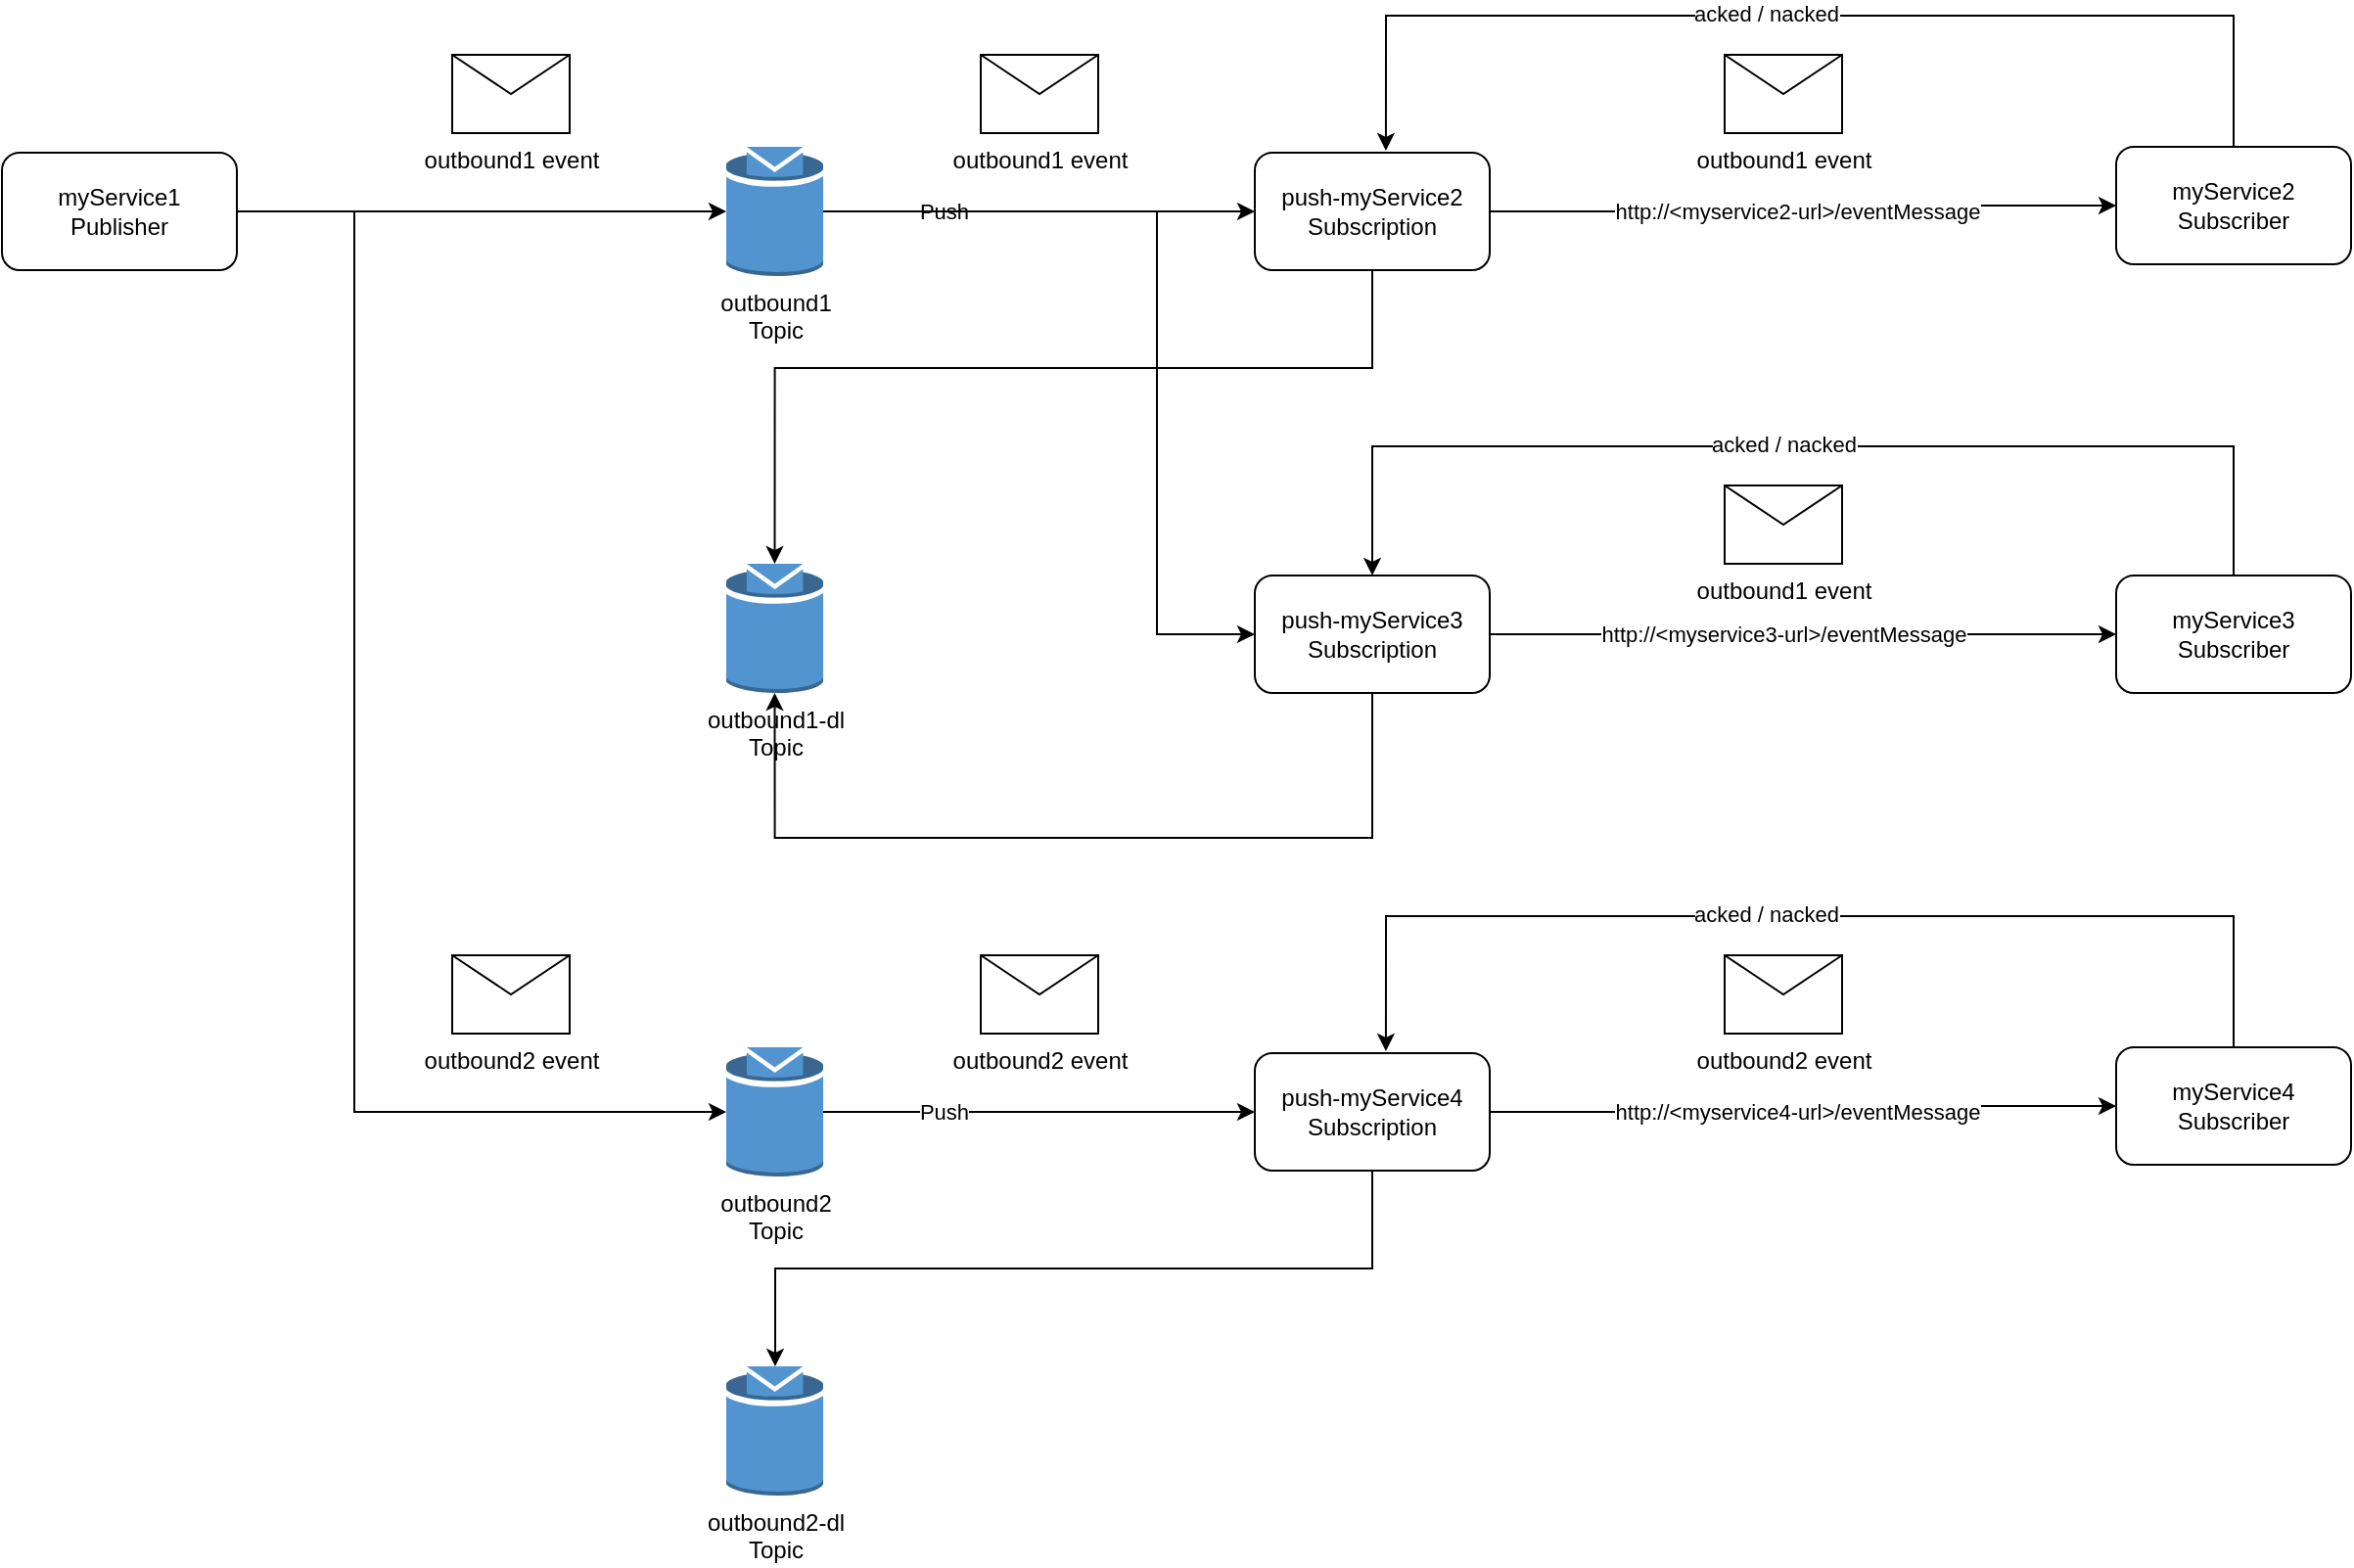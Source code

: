 <mxfile version="23.1.5" type="device">
  <diagram name="Page-1" id="qNM_hamw8VZ7cXVjBSwP">
    <mxGraphModel dx="1909" dy="1129" grid="1" gridSize="10" guides="1" tooltips="1" connect="1" arrows="1" fold="1" page="1" pageScale="1" pageWidth="2500" pageHeight="1000" math="0" shadow="0">
      <root>
        <mxCell id="0" />
        <mxCell id="1" parent="0" />
        <mxCell id="rHiIrlhjogWctJyIBO_F-1" value="myService1&lt;br&gt;Publisher" style="rounded=1;whiteSpace=wrap;html=1;" parent="1" vertex="1">
          <mxGeometry x="240" y="360" width="120" height="60" as="geometry" />
        </mxCell>
        <mxCell id="rHiIrlhjogWctJyIBO_F-6" style="edgeStyle=orthogonalEdgeStyle;rounded=0;orthogonalLoop=1;jettySize=auto;html=1;entryX=0;entryY=0.5;entryDx=0;entryDy=0;" parent="1" source="rHiIrlhjogWctJyIBO_F-2" target="rHiIrlhjogWctJyIBO_F-5" edge="1">
          <mxGeometry relative="1" as="geometry" />
        </mxCell>
        <mxCell id="rHiIrlhjogWctJyIBO_F-8" value="Push" style="edgeLabel;html=1;align=center;verticalAlign=middle;resizable=0;points=[];" parent="rHiIrlhjogWctJyIBO_F-6" vertex="1" connectable="0">
          <mxGeometry x="-0.261" y="-1" relative="1" as="geometry">
            <mxPoint x="-20" y="-1" as="offset" />
          </mxGeometry>
        </mxCell>
        <mxCell id="rHiIrlhjogWctJyIBO_F-22" style="edgeStyle=orthogonalEdgeStyle;rounded=0;orthogonalLoop=1;jettySize=auto;html=1;exitX=1;exitY=0.5;exitDx=0;exitDy=0;exitPerimeter=0;entryX=0;entryY=0.5;entryDx=0;entryDy=0;" parent="1" source="rHiIrlhjogWctJyIBO_F-2" target="rHiIrlhjogWctJyIBO_F-17" edge="1">
          <mxGeometry relative="1" as="geometry">
            <Array as="points">
              <mxPoint x="830" y="390" />
              <mxPoint x="830" y="606" />
            </Array>
          </mxGeometry>
        </mxCell>
        <mxCell id="rHiIrlhjogWctJyIBO_F-2" value="outbound1&lt;br&gt;Topic" style="outlineConnect=0;dashed=0;verticalLabelPosition=bottom;verticalAlign=top;align=center;html=1;shape=mxgraph.aws3.topic;fillColor=#5294CF;gradientColor=none;" parent="1" vertex="1">
          <mxGeometry x="610" y="357" width="49.5" height="66" as="geometry" />
        </mxCell>
        <mxCell id="rHiIrlhjogWctJyIBO_F-3" style="edgeStyle=orthogonalEdgeStyle;rounded=0;orthogonalLoop=1;jettySize=auto;html=1;entryX=0;entryY=0.5;entryDx=0;entryDy=0;entryPerimeter=0;" parent="1" source="rHiIrlhjogWctJyIBO_F-1" target="rHiIrlhjogWctJyIBO_F-2" edge="1">
          <mxGeometry relative="1" as="geometry" />
        </mxCell>
        <mxCell id="rHiIrlhjogWctJyIBO_F-4" value="outbound1 event" style="shape=message;html=1;html=1;outlineConnect=0;labelPosition=center;verticalLabelPosition=bottom;align=center;verticalAlign=top;" parent="1" vertex="1">
          <mxGeometry x="470" y="310" width="60" height="40" as="geometry" />
        </mxCell>
        <mxCell id="rHiIrlhjogWctJyIBO_F-10" style="edgeStyle=orthogonalEdgeStyle;rounded=0;orthogonalLoop=1;jettySize=auto;html=1;" parent="1" source="rHiIrlhjogWctJyIBO_F-5" target="rHiIrlhjogWctJyIBO_F-9" edge="1">
          <mxGeometry relative="1" as="geometry" />
        </mxCell>
        <mxCell id="rHiIrlhjogWctJyIBO_F-12" value="http://&amp;lt;myservice2-url&amp;gt;/eventMessage" style="edgeLabel;html=1;align=center;verticalAlign=middle;resizable=0;points=[];" parent="rHiIrlhjogWctJyIBO_F-10" vertex="1" connectable="0">
          <mxGeometry x="-0.03" relative="1" as="geometry">
            <mxPoint as="offset" />
          </mxGeometry>
        </mxCell>
        <mxCell id="rHiIrlhjogWctJyIBO_F-5" value="push-myService2&lt;br&gt;Subscription" style="rounded=1;whiteSpace=wrap;html=1;" parent="1" vertex="1">
          <mxGeometry x="880" y="360" width="120" height="60" as="geometry" />
        </mxCell>
        <mxCell id="rHiIrlhjogWctJyIBO_F-7" value="outbound1 event" style="shape=message;html=1;html=1;outlineConnect=0;labelPosition=center;verticalLabelPosition=bottom;align=center;verticalAlign=top;" parent="1" vertex="1">
          <mxGeometry x="740" y="310" width="60" height="40" as="geometry" />
        </mxCell>
        <mxCell id="rHiIrlhjogWctJyIBO_F-9" value="myService2&lt;br&gt;Subscriber" style="rounded=1;whiteSpace=wrap;html=1;" parent="1" vertex="1">
          <mxGeometry x="1320" y="357" width="120" height="60" as="geometry" />
        </mxCell>
        <mxCell id="rHiIrlhjogWctJyIBO_F-11" value="outbound1 event" style="shape=message;html=1;html=1;outlineConnect=0;labelPosition=center;verticalLabelPosition=bottom;align=center;verticalAlign=top;" parent="1" vertex="1">
          <mxGeometry x="1120" y="310" width="60" height="40" as="geometry" />
        </mxCell>
        <mxCell id="rHiIrlhjogWctJyIBO_F-13" style="edgeStyle=orthogonalEdgeStyle;rounded=0;orthogonalLoop=1;jettySize=auto;html=1;entryX=0.558;entryY=-0.017;entryDx=0;entryDy=0;entryPerimeter=0;" parent="1" source="rHiIrlhjogWctJyIBO_F-9" target="rHiIrlhjogWctJyIBO_F-5" edge="1">
          <mxGeometry relative="1" as="geometry">
            <Array as="points">
              <mxPoint x="1380" y="290" />
              <mxPoint x="947" y="290" />
            </Array>
          </mxGeometry>
        </mxCell>
        <mxCell id="rHiIrlhjogWctJyIBO_F-14" value="acked /&amp;nbsp;nacked" style="edgeLabel;html=1;align=center;verticalAlign=middle;resizable=0;points=[];" parent="rHiIrlhjogWctJyIBO_F-13" vertex="1" connectable="0">
          <mxGeometry x="-0.125" y="-1" relative="1" as="geometry">
            <mxPoint x="-57" as="offset" />
          </mxGeometry>
        </mxCell>
        <mxCell id="rHiIrlhjogWctJyIBO_F-15" value="outbound1-dl&lt;br&gt;Topic" style="outlineConnect=0;dashed=0;verticalLabelPosition=bottom;verticalAlign=top;align=center;html=1;shape=mxgraph.aws3.topic;fillColor=#5294CF;gradientColor=none;" parent="1" vertex="1">
          <mxGeometry x="610" y="570" width="49.5" height="66" as="geometry" />
        </mxCell>
        <mxCell id="rHiIrlhjogWctJyIBO_F-16" style="edgeStyle=orthogonalEdgeStyle;rounded=0;orthogonalLoop=1;jettySize=auto;html=1;entryX=0.5;entryY=0;entryDx=0;entryDy=0;entryPerimeter=0;exitX=0.5;exitY=1;exitDx=0;exitDy=0;" parent="1" source="rHiIrlhjogWctJyIBO_F-5" target="rHiIrlhjogWctJyIBO_F-15" edge="1">
          <mxGeometry relative="1" as="geometry">
            <Array as="points">
              <mxPoint x="940" y="470" />
              <mxPoint x="635" y="470" />
            </Array>
          </mxGeometry>
        </mxCell>
        <mxCell id="rHiIrlhjogWctJyIBO_F-19" style="edgeStyle=orthogonalEdgeStyle;rounded=0;orthogonalLoop=1;jettySize=auto;html=1;" parent="1" source="rHiIrlhjogWctJyIBO_F-17" target="rHiIrlhjogWctJyIBO_F-18" edge="1">
          <mxGeometry relative="1" as="geometry" />
        </mxCell>
        <mxCell id="rHiIrlhjogWctJyIBO_F-20" value="http://&amp;lt;myservice3-url&amp;gt;/eventMessage" style="edgeLabel;html=1;align=center;verticalAlign=middle;resizable=0;points=[];" parent="rHiIrlhjogWctJyIBO_F-19" vertex="1" connectable="0">
          <mxGeometry x="-0.219" y="3" relative="1" as="geometry">
            <mxPoint x="25" y="3" as="offset" />
          </mxGeometry>
        </mxCell>
        <mxCell id="rHiIrlhjogWctJyIBO_F-17" value="push-myService3&lt;br style=&quot;border-color: var(--border-color);&quot;&gt;Subscription" style="rounded=1;whiteSpace=wrap;html=1;" parent="1" vertex="1">
          <mxGeometry x="880" y="576" width="120" height="60" as="geometry" />
        </mxCell>
        <mxCell id="rHiIrlhjogWctJyIBO_F-24" style="edgeStyle=orthogonalEdgeStyle;rounded=0;orthogonalLoop=1;jettySize=auto;html=1;entryX=0.5;entryY=0;entryDx=0;entryDy=0;" parent="1" source="rHiIrlhjogWctJyIBO_F-18" target="rHiIrlhjogWctJyIBO_F-17" edge="1">
          <mxGeometry relative="1" as="geometry">
            <Array as="points">
              <mxPoint x="1380" y="510" />
              <mxPoint x="940" y="510" />
            </Array>
          </mxGeometry>
        </mxCell>
        <mxCell id="rHiIrlhjogWctJyIBO_F-25" value="acked / nacked" style="edgeLabel;html=1;align=center;verticalAlign=middle;resizable=0;points=[];" parent="rHiIrlhjogWctJyIBO_F-24" vertex="1" connectable="0">
          <mxGeometry x="-0.262" y="-1" relative="1" as="geometry">
            <mxPoint x="-85" as="offset" />
          </mxGeometry>
        </mxCell>
        <mxCell id="rHiIrlhjogWctJyIBO_F-18" value="myService3&lt;br style=&quot;border-color: var(--border-color);&quot;&gt;Subscriber" style="rounded=1;whiteSpace=wrap;html=1;" parent="1" vertex="1">
          <mxGeometry x="1320" y="576" width="120" height="60" as="geometry" />
        </mxCell>
        <mxCell id="rHiIrlhjogWctJyIBO_F-21" value="outbound1 event" style="shape=message;html=1;html=1;outlineConnect=0;labelPosition=center;verticalLabelPosition=bottom;align=center;verticalAlign=top;" parent="1" vertex="1">
          <mxGeometry x="1120" y="530" width="60" height="40" as="geometry" />
        </mxCell>
        <mxCell id="rHiIrlhjogWctJyIBO_F-23" style="edgeStyle=orthogonalEdgeStyle;rounded=0;orthogonalLoop=1;jettySize=auto;html=1;entryX=0.5;entryY=1;entryDx=0;entryDy=0;entryPerimeter=0;" parent="1" source="rHiIrlhjogWctJyIBO_F-17" target="rHiIrlhjogWctJyIBO_F-15" edge="1">
          <mxGeometry relative="1" as="geometry">
            <Array as="points">
              <mxPoint x="940" y="710" />
              <mxPoint x="635" y="710" />
            </Array>
          </mxGeometry>
        </mxCell>
        <mxCell id="oq44QkE40jMD6NlHh9Kf-16" style="edgeStyle=orthogonalEdgeStyle;rounded=0;orthogonalLoop=1;jettySize=auto;html=1;entryX=0;entryY=0.5;entryDx=0;entryDy=0;" parent="1" source="oq44QkE40jMD6NlHh9Kf-18" target="oq44QkE40jMD6NlHh9Kf-21" edge="1">
          <mxGeometry relative="1" as="geometry" />
        </mxCell>
        <mxCell id="oq44QkE40jMD6NlHh9Kf-17" value="Push" style="edgeLabel;html=1;align=center;verticalAlign=middle;resizable=0;points=[];" parent="oq44QkE40jMD6NlHh9Kf-16" vertex="1" connectable="0">
          <mxGeometry x="-0.261" y="-1" relative="1" as="geometry">
            <mxPoint x="-20" y="-1" as="offset" />
          </mxGeometry>
        </mxCell>
        <mxCell id="oq44QkE40jMD6NlHh9Kf-18" value="outbound2&lt;br&gt;Topic" style="outlineConnect=0;dashed=0;verticalLabelPosition=bottom;verticalAlign=top;align=center;html=1;shape=mxgraph.aws3.topic;fillColor=#5294CF;gradientColor=none;" parent="1" vertex="1">
          <mxGeometry x="610" y="817" width="49.5" height="66" as="geometry" />
        </mxCell>
        <mxCell id="oq44QkE40jMD6NlHh9Kf-19" style="edgeStyle=orthogonalEdgeStyle;rounded=0;orthogonalLoop=1;jettySize=auto;html=1;" parent="1" source="oq44QkE40jMD6NlHh9Kf-21" target="oq44QkE40jMD6NlHh9Kf-23" edge="1">
          <mxGeometry relative="1" as="geometry" />
        </mxCell>
        <mxCell id="oq44QkE40jMD6NlHh9Kf-20" value="http://&amp;lt;myservice4-url&amp;gt;/eventMessage" style="edgeLabel;html=1;align=center;verticalAlign=middle;resizable=0;points=[];" parent="oq44QkE40jMD6NlHh9Kf-19" vertex="1" connectable="0">
          <mxGeometry x="-0.03" relative="1" as="geometry">
            <mxPoint as="offset" />
          </mxGeometry>
        </mxCell>
        <mxCell id="oq44QkE40jMD6NlHh9Kf-32" style="edgeStyle=orthogonalEdgeStyle;rounded=0;orthogonalLoop=1;jettySize=auto;html=1;" parent="1" source="oq44QkE40jMD6NlHh9Kf-21" target="oq44QkE40jMD6NlHh9Kf-29" edge="1">
          <mxGeometry relative="1" as="geometry">
            <Array as="points">
              <mxPoint x="940" y="930" />
              <mxPoint x="635" y="930" />
            </Array>
          </mxGeometry>
        </mxCell>
        <mxCell id="oq44QkE40jMD6NlHh9Kf-21" value="push-myService4&lt;br&gt;Subscription" style="rounded=1;whiteSpace=wrap;html=1;" parent="1" vertex="1">
          <mxGeometry x="880" y="820" width="120" height="60" as="geometry" />
        </mxCell>
        <mxCell id="oq44QkE40jMD6NlHh9Kf-22" value="outbound2 event" style="shape=message;html=1;html=1;outlineConnect=0;labelPosition=center;verticalLabelPosition=bottom;align=center;verticalAlign=top;" parent="1" vertex="1">
          <mxGeometry x="740" y="770" width="60" height="40" as="geometry" />
        </mxCell>
        <mxCell id="oq44QkE40jMD6NlHh9Kf-23" value="myService4&lt;br&gt;Subscriber" style="rounded=1;whiteSpace=wrap;html=1;" parent="1" vertex="1">
          <mxGeometry x="1320" y="817" width="120" height="60" as="geometry" />
        </mxCell>
        <mxCell id="oq44QkE40jMD6NlHh9Kf-24" value="outbound2 event" style="shape=message;html=1;html=1;outlineConnect=0;labelPosition=center;verticalLabelPosition=bottom;align=center;verticalAlign=top;" parent="1" vertex="1">
          <mxGeometry x="1120" y="770" width="60" height="40" as="geometry" />
        </mxCell>
        <mxCell id="oq44QkE40jMD6NlHh9Kf-25" style="edgeStyle=orthogonalEdgeStyle;rounded=0;orthogonalLoop=1;jettySize=auto;html=1;entryX=0.558;entryY=-0.017;entryDx=0;entryDy=0;entryPerimeter=0;" parent="1" source="oq44QkE40jMD6NlHh9Kf-23" target="oq44QkE40jMD6NlHh9Kf-21" edge="1">
          <mxGeometry relative="1" as="geometry">
            <Array as="points">
              <mxPoint x="1380" y="750" />
              <mxPoint x="947" y="750" />
            </Array>
          </mxGeometry>
        </mxCell>
        <mxCell id="oq44QkE40jMD6NlHh9Kf-26" value="acked /&amp;nbsp;nacked" style="edgeLabel;html=1;align=center;verticalAlign=middle;resizable=0;points=[];" parent="oq44QkE40jMD6NlHh9Kf-25" vertex="1" connectable="0">
          <mxGeometry x="-0.125" y="-1" relative="1" as="geometry">
            <mxPoint x="-57" as="offset" />
          </mxGeometry>
        </mxCell>
        <mxCell id="oq44QkE40jMD6NlHh9Kf-29" value="outbound2-dl&lt;br&gt;Topic" style="outlineConnect=0;dashed=0;verticalLabelPosition=bottom;verticalAlign=top;align=center;html=1;shape=mxgraph.aws3.topic;fillColor=#5294CF;gradientColor=none;" parent="1" vertex="1">
          <mxGeometry x="610" y="980" width="49.5" height="66" as="geometry" />
        </mxCell>
        <mxCell id="oq44QkE40jMD6NlHh9Kf-30" style="edgeStyle=orthogonalEdgeStyle;rounded=0;orthogonalLoop=1;jettySize=auto;html=1;entryX=0;entryY=0.5;entryDx=0;entryDy=0;entryPerimeter=0;" parent="1" source="rHiIrlhjogWctJyIBO_F-1" target="oq44QkE40jMD6NlHh9Kf-18" edge="1">
          <mxGeometry relative="1" as="geometry">
            <Array as="points">
              <mxPoint x="420" y="390" />
              <mxPoint x="420" y="850" />
            </Array>
          </mxGeometry>
        </mxCell>
        <mxCell id="oq44QkE40jMD6NlHh9Kf-31" value="outbound2 event" style="shape=message;html=1;html=1;outlineConnect=0;labelPosition=center;verticalLabelPosition=bottom;align=center;verticalAlign=top;" parent="1" vertex="1">
          <mxGeometry x="470" y="770" width="60" height="40" as="geometry" />
        </mxCell>
      </root>
    </mxGraphModel>
  </diagram>
</mxfile>
